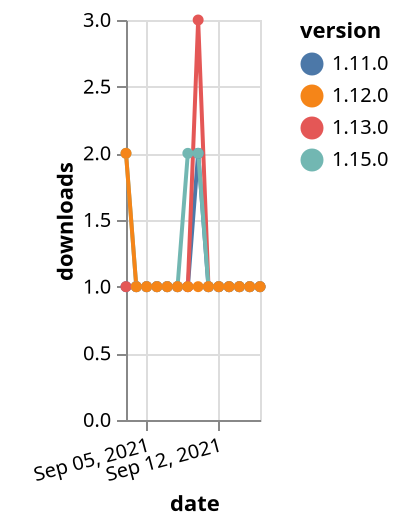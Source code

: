{"$schema": "https://vega.github.io/schema/vega-lite/v5.json", "description": "A simple bar chart with embedded data.", "data": {"values": [{"date": "2021-09-03", "total": 208, "delta": 1, "version": "1.11.0"}, {"date": "2021-09-04", "total": 209, "delta": 1, "version": "1.11.0"}, {"date": "2021-09-05", "total": 210, "delta": 1, "version": "1.11.0"}, {"date": "2021-09-06", "total": 211, "delta": 1, "version": "1.11.0"}, {"date": "2021-09-07", "total": 212, "delta": 1, "version": "1.11.0"}, {"date": "2021-09-08", "total": 213, "delta": 1, "version": "1.11.0"}, {"date": "2021-09-09", "total": 214, "delta": 1, "version": "1.11.0"}, {"date": "2021-09-10", "total": 216, "delta": 2, "version": "1.11.0"}, {"date": "2021-09-11", "total": 217, "delta": 1, "version": "1.11.0"}, {"date": "2021-09-12", "total": 218, "delta": 1, "version": "1.11.0"}, {"date": "2021-09-13", "total": 219, "delta": 1, "version": "1.11.0"}, {"date": "2021-09-14", "total": 220, "delta": 1, "version": "1.11.0"}, {"date": "2021-09-15", "total": 221, "delta": 1, "version": "1.11.0"}, {"date": "2021-09-16", "total": 222, "delta": 1, "version": "1.11.0"}, {"date": "2021-09-03", "total": 276, "delta": 1, "version": "1.13.0"}, {"date": "2021-09-04", "total": 277, "delta": 1, "version": "1.13.0"}, {"date": "2021-09-05", "total": 278, "delta": 1, "version": "1.13.0"}, {"date": "2021-09-06", "total": 279, "delta": 1, "version": "1.13.0"}, {"date": "2021-09-07", "total": 280, "delta": 1, "version": "1.13.0"}, {"date": "2021-09-08", "total": 281, "delta": 1, "version": "1.13.0"}, {"date": "2021-09-09", "total": 282, "delta": 1, "version": "1.13.0"}, {"date": "2021-09-10", "total": 285, "delta": 3, "version": "1.13.0"}, {"date": "2021-09-11", "total": 286, "delta": 1, "version": "1.13.0"}, {"date": "2021-09-12", "total": 287, "delta": 1, "version": "1.13.0"}, {"date": "2021-09-13", "total": 288, "delta": 1, "version": "1.13.0"}, {"date": "2021-09-14", "total": 289, "delta": 1, "version": "1.13.0"}, {"date": "2021-09-15", "total": 290, "delta": 1, "version": "1.13.0"}, {"date": "2021-09-16", "total": 291, "delta": 1, "version": "1.13.0"}, {"date": "2021-09-03", "total": 114, "delta": 2, "version": "1.15.0"}, {"date": "2021-09-04", "total": 115, "delta": 1, "version": "1.15.0"}, {"date": "2021-09-05", "total": 116, "delta": 1, "version": "1.15.0"}, {"date": "2021-09-06", "total": 117, "delta": 1, "version": "1.15.0"}, {"date": "2021-09-07", "total": 118, "delta": 1, "version": "1.15.0"}, {"date": "2021-09-08", "total": 119, "delta": 1, "version": "1.15.0"}, {"date": "2021-09-09", "total": 121, "delta": 2, "version": "1.15.0"}, {"date": "2021-09-10", "total": 123, "delta": 2, "version": "1.15.0"}, {"date": "2021-09-11", "total": 124, "delta": 1, "version": "1.15.0"}, {"date": "2021-09-12", "total": 125, "delta": 1, "version": "1.15.0"}, {"date": "2021-09-13", "total": 126, "delta": 1, "version": "1.15.0"}, {"date": "2021-09-14", "total": 127, "delta": 1, "version": "1.15.0"}, {"date": "2021-09-15", "total": 128, "delta": 1, "version": "1.15.0"}, {"date": "2021-09-16", "total": 129, "delta": 1, "version": "1.15.0"}, {"date": "2021-09-03", "total": 182, "delta": 2, "version": "1.12.0"}, {"date": "2021-09-04", "total": 183, "delta": 1, "version": "1.12.0"}, {"date": "2021-09-05", "total": 184, "delta": 1, "version": "1.12.0"}, {"date": "2021-09-06", "total": 185, "delta": 1, "version": "1.12.0"}, {"date": "2021-09-07", "total": 186, "delta": 1, "version": "1.12.0"}, {"date": "2021-09-08", "total": 187, "delta": 1, "version": "1.12.0"}, {"date": "2021-09-09", "total": 188, "delta": 1, "version": "1.12.0"}, {"date": "2021-09-10", "total": 189, "delta": 1, "version": "1.12.0"}, {"date": "2021-09-11", "total": 190, "delta": 1, "version": "1.12.0"}, {"date": "2021-09-12", "total": 191, "delta": 1, "version": "1.12.0"}, {"date": "2021-09-13", "total": 192, "delta": 1, "version": "1.12.0"}, {"date": "2021-09-14", "total": 193, "delta": 1, "version": "1.12.0"}, {"date": "2021-09-15", "total": 194, "delta": 1, "version": "1.12.0"}, {"date": "2021-09-16", "total": 195, "delta": 1, "version": "1.12.0"}]}, "width": "container", "mark": {"type": "line", "point": {"filled": true}}, "encoding": {"x": {"field": "date", "type": "temporal", "timeUnit": "yearmonthdate", "title": "date", "axis": {"labelAngle": -15}}, "y": {"field": "delta", "type": "quantitative", "title": "downloads"}, "color": {"field": "version", "type": "nominal"}, "tooltip": {"field": "delta"}}}